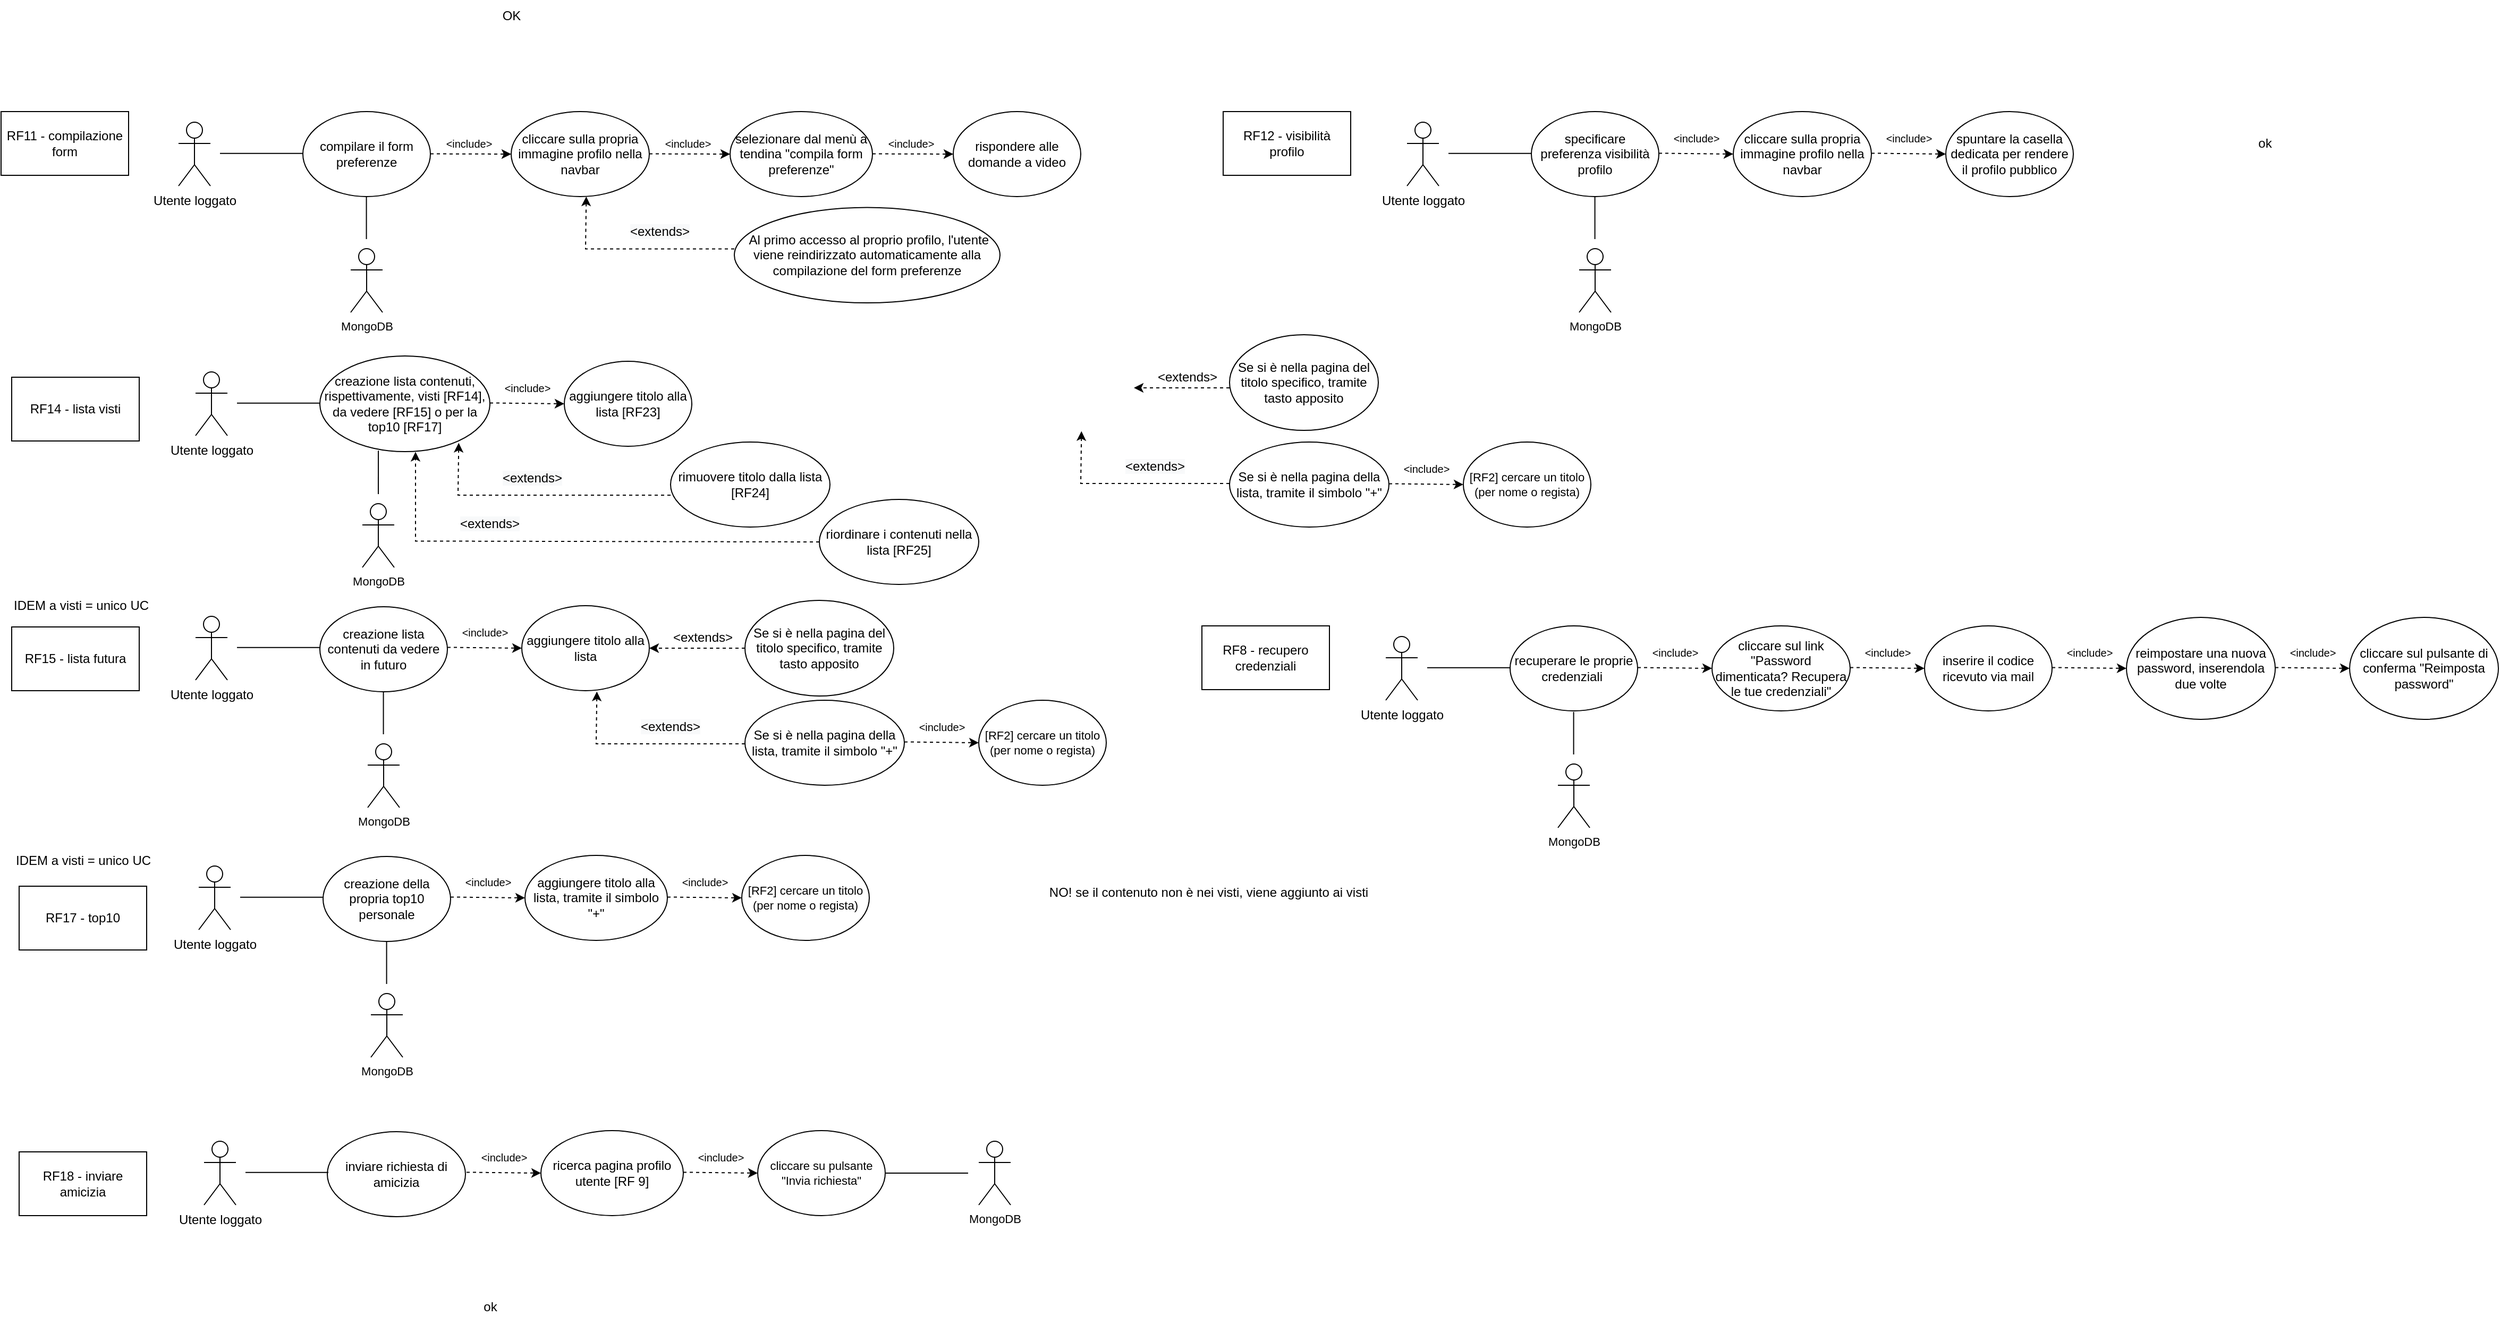 <mxfile version="20.5.3" type="github">
  <diagram id="cgUuFQFdSpiGEiJiPskD" name="Pagina-1">
    <mxGraphModel dx="2303" dy="3032" grid="1" gridSize="10" guides="1" tooltips="1" connect="1" arrows="1" fold="1" page="1" pageScale="1" pageWidth="827" pageHeight="1169" math="0" shadow="0">
      <root>
        <mxCell id="0" />
        <mxCell id="1" parent="0" />
        <mxCell id="hTEOKCXMbIrAF3QXcVuG-6" value="compilare il form preferenze" style="ellipse;whiteSpace=wrap;html=1;" parent="1" vertex="1">
          <mxGeometry x="294" y="90" width="120" height="80" as="geometry" />
        </mxCell>
        <mxCell id="hTEOKCXMbIrAF3QXcVuG-7" value="specificare preferenza visibilità profilo" style="ellipse;whiteSpace=wrap;html=1;" parent="1" vertex="1">
          <mxGeometry x="1450" y="90" width="120" height="80" as="geometry" />
        </mxCell>
        <mxCell id="hTEOKCXMbIrAF3QXcVuG-8" value="RF11 - compilazione form" style="rounded=0;whiteSpace=wrap;html=1;" parent="1" vertex="1">
          <mxGeometry x="10" y="90" width="120" height="60" as="geometry" />
        </mxCell>
        <mxCell id="hTEOKCXMbIrAF3QXcVuG-9" value="RF12 - visibilità profilo" style="rounded=0;whiteSpace=wrap;html=1;" parent="1" vertex="1">
          <mxGeometry x="1160" y="90" width="120" height="60" as="geometry" />
        </mxCell>
        <mxCell id="hTEOKCXMbIrAF3QXcVuG-16" value="" style="endArrow=classic;html=1;rounded=0;dashed=1;" parent="1" edge="1">
          <mxGeometry width="50" height="50" relative="1" as="geometry">
            <mxPoint x="414" y="129.76" as="sourcePoint" />
            <mxPoint x="490" y="130" as="targetPoint" />
          </mxGeometry>
        </mxCell>
        <mxCell id="hTEOKCXMbIrAF3QXcVuG-17" value="&lt;font style=&quot;font-size: 10px;&quot;&gt;&amp;lt;include&amp;gt;&lt;/font&gt;" style="text;html=1;align=center;verticalAlign=middle;resizable=0;points=[];autosize=1;strokeColor=none;fillColor=none;" parent="1" vertex="1">
          <mxGeometry x="415" y="105" width="70" height="30" as="geometry" />
        </mxCell>
        <mxCell id="hTEOKCXMbIrAF3QXcVuG-18" value="&lt;span style=&quot;font-size: 12px;&quot;&gt;cliccare sulla propria immagine profilo nella navbar&lt;/span&gt;" style="ellipse;whiteSpace=wrap;html=1;fontSize=10;" parent="1" vertex="1">
          <mxGeometry x="1640" y="90" width="130" height="80" as="geometry" />
        </mxCell>
        <mxCell id="hTEOKCXMbIrAF3QXcVuG-19" value="&lt;font style=&quot;font-size: 10px;&quot;&gt;&amp;lt;include&amp;gt;&lt;/font&gt;" style="text;html=1;align=center;verticalAlign=middle;resizable=0;points=[];autosize=1;strokeColor=none;fillColor=none;" parent="1" vertex="1">
          <mxGeometry x="1570" y="100" width="70" height="30" as="geometry" />
        </mxCell>
        <mxCell id="hTEOKCXMbIrAF3QXcVuG-20" value="" style="endArrow=classic;html=1;rounded=0;dashed=1;fontSize=10;entryX=1;entryY=1;entryDx=0;entryDy=0;entryPerimeter=0;" parent="1" target="hTEOKCXMbIrAF3QXcVuG-19" edge="1">
          <mxGeometry width="50" height="50" relative="1" as="geometry">
            <mxPoint x="1570" y="129.2" as="sourcePoint" />
            <mxPoint x="1630" y="129.2" as="targetPoint" />
          </mxGeometry>
        </mxCell>
        <mxCell id="hTEOKCXMbIrAF3QXcVuG-21" value="&lt;span style=&quot;font-size: 12px;&quot;&gt;cliccare sulla propria immagine profilo nella navbar&lt;/span&gt;" style="ellipse;whiteSpace=wrap;html=1;fontSize=10;" parent="1" vertex="1">
          <mxGeometry x="490" y="90" width="130" height="80" as="geometry" />
        </mxCell>
        <mxCell id="hTEOKCXMbIrAF3QXcVuG-22" value="RF14 - lista visti" style="rounded=0;whiteSpace=wrap;html=1;fontSize=12;" parent="1" vertex="1">
          <mxGeometry x="20" y="340" width="120" height="60" as="geometry" />
        </mxCell>
        <mxCell id="hTEOKCXMbIrAF3QXcVuG-24" value="creazione lista contenuti, rispettivamente, visti [RF14], da vedere [RF15] o per la top10 [RF17]" style="ellipse;whiteSpace=wrap;html=1;" parent="1" vertex="1">
          <mxGeometry x="310" y="320" width="160" height="90" as="geometry" />
        </mxCell>
        <mxCell id="hTEOKCXMbIrAF3QXcVuG-26" value="&lt;span style=&quot;font-size: 12px;&quot;&gt;aggiungere titolo alla lista [RF23]&lt;/span&gt;" style="ellipse;whiteSpace=wrap;html=1;fontSize=10;" parent="1" vertex="1">
          <mxGeometry x="540" y="325" width="120" height="80" as="geometry" />
        </mxCell>
        <mxCell id="hTEOKCXMbIrAF3QXcVuG-27" value="&lt;font style=&quot;font-size: 10px;&quot;&gt;&amp;lt;include&amp;gt;&lt;/font&gt;" style="text;html=1;align=center;verticalAlign=middle;resizable=0;points=[];autosize=1;strokeColor=none;fillColor=none;" parent="1" vertex="1">
          <mxGeometry x="470" y="335" width="70" height="30" as="geometry" />
        </mxCell>
        <mxCell id="hTEOKCXMbIrAF3QXcVuG-28" value="" style="endArrow=classic;html=1;rounded=0;dashed=1;fontSize=10;entryX=1;entryY=1;entryDx=0;entryDy=0;entryPerimeter=0;" parent="1" target="hTEOKCXMbIrAF3QXcVuG-27" edge="1">
          <mxGeometry width="50" height="50" relative="1" as="geometry">
            <mxPoint x="470" y="364.2" as="sourcePoint" />
            <mxPoint x="530" y="364.2" as="targetPoint" />
          </mxGeometry>
        </mxCell>
        <mxCell id="hTEOKCXMbIrAF3QXcVuG-29" value="" style="endArrow=classic;html=1;rounded=0;dashed=1;fontSize=12;" parent="1" edge="1">
          <mxGeometry width="50" height="50" relative="1" as="geometry">
            <mxPoint x="1166" y="350" as="sourcePoint" />
            <mxPoint x="1076" y="350" as="targetPoint" />
          </mxGeometry>
        </mxCell>
        <mxCell id="hTEOKCXMbIrAF3QXcVuG-30" value="" style="endArrow=classic;html=1;rounded=0;dashed=1;fontSize=12;entryX=0.589;entryY=1.01;entryDx=0;entryDy=0;entryPerimeter=0;" parent="1" edge="1">
          <mxGeometry width="50" height="50" relative="1" as="geometry">
            <mxPoint x="1166" y="440" as="sourcePoint" />
            <mxPoint x="1026.68" y="390.8" as="targetPoint" />
            <Array as="points">
              <mxPoint x="1026" y="440" />
            </Array>
          </mxGeometry>
        </mxCell>
        <mxCell id="hTEOKCXMbIrAF3QXcVuG-31" value="Se si è nella pagina del titolo specifico, tramite tasto apposito" style="ellipse;whiteSpace=wrap;html=1;fontSize=12;" parent="1" vertex="1">
          <mxGeometry x="1166" y="300" width="140" height="90" as="geometry" />
        </mxCell>
        <mxCell id="hTEOKCXMbIrAF3QXcVuG-32" value="Se si è nella pagina della lista, tramite il simbolo &quot;+&quot;" style="ellipse;whiteSpace=wrap;html=1;fontSize=12;" parent="1" vertex="1">
          <mxGeometry x="1166" y="401" width="150" height="80" as="geometry" />
        </mxCell>
        <mxCell id="hTEOKCXMbIrAF3QXcVuG-33" value="&amp;lt;extends&amp;gt;" style="text;html=1;align=center;verticalAlign=middle;resizable=0;points=[];autosize=1;strokeColor=none;fillColor=none;fontSize=12;" parent="1" vertex="1">
          <mxGeometry x="1086" y="325" width="80" height="30" as="geometry" />
        </mxCell>
        <mxCell id="hTEOKCXMbIrAF3QXcVuG-34" value="&lt;span style=&quot;color: rgb(0, 0, 0); font-family: Helvetica; font-size: 12px; font-style: normal; font-variant-ligatures: normal; font-variant-caps: normal; font-weight: 400; letter-spacing: normal; orphans: 2; text-align: center; text-indent: 0px; text-transform: none; widows: 2; word-spacing: 0px; -webkit-text-stroke-width: 0px; background-color: rgb(248, 249, 250); text-decoration-thickness: initial; text-decoration-style: initial; text-decoration-color: initial; float: none; display: inline !important;&quot;&gt;&amp;lt;extends&amp;gt;&lt;/span&gt;" style="text;whiteSpace=wrap;html=1;fontSize=12;" parent="1" vertex="1">
          <mxGeometry x="1066" y="410" width="90" height="40" as="geometry" />
        </mxCell>
        <mxCell id="hTEOKCXMbIrAF3QXcVuG-35" value="RF15 - lista futura" style="rounded=0;whiteSpace=wrap;html=1;fontSize=12;" parent="1" vertex="1">
          <mxGeometry x="20" y="575" width="120" height="60" as="geometry" />
        </mxCell>
        <mxCell id="hTEOKCXMbIrAF3QXcVuG-38" value="&lt;font style=&quot;font-size: 10px;&quot;&gt;&amp;lt;include&amp;gt;&lt;/font&gt;" style="text;html=1;align=center;verticalAlign=middle;resizable=0;points=[];autosize=1;strokeColor=none;fillColor=none;" parent="1" vertex="1">
          <mxGeometry x="430" y="565" width="70" height="30" as="geometry" />
        </mxCell>
        <mxCell id="hTEOKCXMbIrAF3QXcVuG-39" value="" style="endArrow=classic;html=1;rounded=0;dashed=1;fontSize=10;entryX=1;entryY=1;entryDx=0;entryDy=0;entryPerimeter=0;" parent="1" target="hTEOKCXMbIrAF3QXcVuG-38" edge="1">
          <mxGeometry width="50" height="50" relative="1" as="geometry">
            <mxPoint x="430" y="594.2" as="sourcePoint" />
            <mxPoint x="490" y="594.2" as="targetPoint" />
          </mxGeometry>
        </mxCell>
        <mxCell id="hTEOKCXMbIrAF3QXcVuG-40" value="" style="endArrow=classic;html=1;rounded=0;dashed=1;fontSize=12;" parent="1" edge="1">
          <mxGeometry width="50" height="50" relative="1" as="geometry">
            <mxPoint x="710.0" y="595" as="sourcePoint" />
            <mxPoint x="620.0" y="595" as="targetPoint" />
          </mxGeometry>
        </mxCell>
        <mxCell id="hTEOKCXMbIrAF3QXcVuG-41" value="" style="endArrow=classic;html=1;rounded=0;dashed=1;fontSize=12;entryX=0.589;entryY=1.01;entryDx=0;entryDy=0;entryPerimeter=0;" parent="1" edge="1">
          <mxGeometry width="50" height="50" relative="1" as="geometry">
            <mxPoint x="710.0" y="685" as="sourcePoint" />
            <mxPoint x="570.68" y="635.8" as="targetPoint" />
            <Array as="points">
              <mxPoint x="570" y="685" />
            </Array>
          </mxGeometry>
        </mxCell>
        <mxCell id="hTEOKCXMbIrAF3QXcVuG-42" value="Se si è nella pagina della lista, tramite il simbolo &quot;+&quot;" style="ellipse;whiteSpace=wrap;html=1;fontSize=12;" parent="1" vertex="1">
          <mxGeometry x="710" y="644" width="150" height="80" as="geometry" />
        </mxCell>
        <mxCell id="hTEOKCXMbIrAF3QXcVuG-43" value="&amp;lt;extends&amp;gt;" style="text;html=1;align=center;verticalAlign=middle;resizable=0;points=[];autosize=1;strokeColor=none;fillColor=none;fontSize=12;" parent="1" vertex="1">
          <mxGeometry x="630" y="570" width="80" height="30" as="geometry" />
        </mxCell>
        <mxCell id="hTEOKCXMbIrAF3QXcVuG-44" value="&lt;span style=&quot;color: rgb(0, 0, 0); font-family: Helvetica; font-size: 12px; font-style: normal; font-variant-ligatures: normal; font-variant-caps: normal; font-weight: 400; letter-spacing: normal; orphans: 2; text-align: center; text-indent: 0px; text-transform: none; widows: 2; word-spacing: 0px; -webkit-text-stroke-width: 0px; background-color: rgb(248, 249, 250); text-decoration-thickness: initial; text-decoration-style: initial; text-decoration-color: initial; float: none; display: inline !important;&quot;&gt;&amp;lt;extends&amp;gt;&lt;/span&gt;" style="text;whiteSpace=wrap;html=1;fontSize=12;" parent="1" vertex="1">
          <mxGeometry x="610" y="655" width="90" height="40" as="geometry" />
        </mxCell>
        <mxCell id="hTEOKCXMbIrAF3QXcVuG-45" value="creazione lista contenuti da vedere in futuro" style="ellipse;whiteSpace=wrap;html=1;" parent="1" vertex="1">
          <mxGeometry x="310" y="556" width="120" height="80" as="geometry" />
        </mxCell>
        <mxCell id="hTEOKCXMbIrAF3QXcVuG-46" value="&lt;span style=&quot;font-size: 12px;&quot;&gt;aggiungere titolo alla lista&lt;/span&gt;" style="ellipse;whiteSpace=wrap;html=1;fontSize=10;" parent="1" vertex="1">
          <mxGeometry x="500" y="555" width="120" height="80" as="geometry" />
        </mxCell>
        <mxCell id="hTEOKCXMbIrAF3QXcVuG-47" value="Se si è nella pagina del titolo specifico, tramite tasto apposito" style="ellipse;whiteSpace=wrap;html=1;fontSize=12;" parent="1" vertex="1">
          <mxGeometry x="710" y="550" width="140" height="90" as="geometry" />
        </mxCell>
        <mxCell id="hTEOKCXMbIrAF3QXcVuG-50" value="&lt;font style=&quot;font-size: 10px;&quot;&gt;&amp;lt;include&amp;gt;&lt;/font&gt;" style="text;html=1;align=center;verticalAlign=middle;resizable=0;points=[];autosize=1;strokeColor=none;fillColor=none;" parent="1" vertex="1">
          <mxGeometry x="433" y="800" width="70" height="30" as="geometry" />
        </mxCell>
        <mxCell id="hTEOKCXMbIrAF3QXcVuG-51" value="" style="endArrow=classic;html=1;rounded=0;dashed=1;fontSize=10;entryX=1;entryY=1;entryDx=0;entryDy=0;entryPerimeter=0;" parent="1" target="hTEOKCXMbIrAF3QXcVuG-50" edge="1">
          <mxGeometry width="50" height="50" relative="1" as="geometry">
            <mxPoint x="433" y="829.2" as="sourcePoint" />
            <mxPoint x="493" y="829.2" as="targetPoint" />
          </mxGeometry>
        </mxCell>
        <mxCell id="hTEOKCXMbIrAF3QXcVuG-57" value="creazione della propria top10 personale" style="ellipse;whiteSpace=wrap;html=1;" parent="1" vertex="1">
          <mxGeometry x="313" y="791" width="120" height="80" as="geometry" />
        </mxCell>
        <mxCell id="hTEOKCXMbIrAF3QXcVuG-58" value="&lt;span style=&quot;font-size: 12px;&quot;&gt;aggiungere titolo alla lista, tramite il simbolo &quot;+&quot;&lt;/span&gt;" style="ellipse;whiteSpace=wrap;html=1;fontSize=10;" parent="1" vertex="1">
          <mxGeometry x="503" y="790" width="134" height="80" as="geometry" />
        </mxCell>
        <mxCell id="hTEOKCXMbIrAF3QXcVuG-60" value="RF17 - top10" style="rounded=0;whiteSpace=wrap;html=1;fontSize=12;" parent="1" vertex="1">
          <mxGeometry x="27" y="819" width="120" height="60" as="geometry" />
        </mxCell>
        <mxCell id="hTEOKCXMbIrAF3QXcVuG-62" value="RF18 - inviare amicizia" style="rounded=0;whiteSpace=wrap;html=1;fontSize=12;" parent="1" vertex="1">
          <mxGeometry x="27" y="1069" width="120" height="60" as="geometry" />
        </mxCell>
        <mxCell id="hTEOKCXMbIrAF3QXcVuG-63" value="Utente loggato" style="shape=umlActor;verticalLabelPosition=bottom;verticalAlign=top;html=1;outlineConnect=0;" parent="1" vertex="1">
          <mxGeometry x="201" y="1059" width="30" height="60" as="geometry" />
        </mxCell>
        <mxCell id="hTEOKCXMbIrAF3QXcVuG-72" value="inviare richiesta di amicizia" style="ellipse;whiteSpace=wrap;html=1;" parent="1" vertex="1">
          <mxGeometry x="317" y="1050" width="130" height="80" as="geometry" />
        </mxCell>
        <mxCell id="w7c0RXvmwf8TLFWMbkS8-1" value="&lt;font style=&quot;font-size: 10px;&quot;&gt;&amp;lt;include&amp;gt;&lt;/font&gt;" style="text;html=1;align=center;verticalAlign=middle;resizable=0;points=[];autosize=1;strokeColor=none;fillColor=none;" parent="1" vertex="1">
          <mxGeometry x="860" y="654" width="70" height="30" as="geometry" />
        </mxCell>
        <mxCell id="w7c0RXvmwf8TLFWMbkS8-2" value="" style="endArrow=classic;html=1;rounded=0;dashed=1;fontSize=10;entryX=1;entryY=1;entryDx=0;entryDy=0;entryPerimeter=0;" parent="1" target="w7c0RXvmwf8TLFWMbkS8-1" edge="1">
          <mxGeometry width="50" height="50" relative="1" as="geometry">
            <mxPoint x="860" y="683.2" as="sourcePoint" />
            <mxPoint x="920" y="683.2" as="targetPoint" />
          </mxGeometry>
        </mxCell>
        <mxCell id="w7c0RXvmwf8TLFWMbkS8-3" value="&lt;span style=&quot;font-size: 11px;&quot;&gt;[RF2] cercare un titolo (per nome o regista)&lt;/span&gt;" style="ellipse;whiteSpace=wrap;html=1;fontSize=10;" parent="1" vertex="1">
          <mxGeometry x="930" y="644" width="120" height="80" as="geometry" />
        </mxCell>
        <mxCell id="w7c0RXvmwf8TLFWMbkS8-4" value="&lt;font style=&quot;font-size: 10px;&quot;&gt;&amp;lt;include&amp;gt;&lt;/font&gt;" style="text;html=1;align=center;verticalAlign=middle;resizable=0;points=[];autosize=1;strokeColor=none;fillColor=none;" parent="1" vertex="1">
          <mxGeometry x="1316" y="411" width="70" height="30" as="geometry" />
        </mxCell>
        <mxCell id="w7c0RXvmwf8TLFWMbkS8-5" value="" style="endArrow=classic;html=1;rounded=0;dashed=1;fontSize=10;entryX=1;entryY=1;entryDx=0;entryDy=0;entryPerimeter=0;" parent="1" target="w7c0RXvmwf8TLFWMbkS8-4" edge="1">
          <mxGeometry width="50" height="50" relative="1" as="geometry">
            <mxPoint x="1316" y="440.2" as="sourcePoint" />
            <mxPoint x="1376" y="440.2" as="targetPoint" />
          </mxGeometry>
        </mxCell>
        <mxCell id="w7c0RXvmwf8TLFWMbkS8-6" value="&lt;span style=&quot;font-size: 11px;&quot;&gt;[RF2] cercare un titolo (per nome o regista)&lt;/span&gt;" style="ellipse;whiteSpace=wrap;html=1;fontSize=10;" parent="1" vertex="1">
          <mxGeometry x="1386" y="401" width="120" height="80" as="geometry" />
        </mxCell>
        <mxCell id="w7c0RXvmwf8TLFWMbkS8-7" value="&lt;font style=&quot;font-size: 10px;&quot;&gt;&amp;lt;include&amp;gt;&lt;/font&gt;" style="text;html=1;align=center;verticalAlign=middle;resizable=0;points=[];autosize=1;strokeColor=none;fillColor=none;" parent="1" vertex="1">
          <mxGeometry x="637" y="800" width="70" height="30" as="geometry" />
        </mxCell>
        <mxCell id="w7c0RXvmwf8TLFWMbkS8-8" value="" style="endArrow=classic;html=1;rounded=0;dashed=1;fontSize=10;entryX=1;entryY=1;entryDx=0;entryDy=0;entryPerimeter=0;" parent="1" target="w7c0RXvmwf8TLFWMbkS8-7" edge="1">
          <mxGeometry width="50" height="50" relative="1" as="geometry">
            <mxPoint x="637" y="829.2" as="sourcePoint" />
            <mxPoint x="697" y="829.2" as="targetPoint" />
          </mxGeometry>
        </mxCell>
        <mxCell id="w7c0RXvmwf8TLFWMbkS8-9" value="&lt;span style=&quot;font-size: 11px;&quot;&gt;[RF2] cercare un titolo (per nome o regista)&lt;/span&gt;" style="ellipse;whiteSpace=wrap;html=1;fontSize=10;" parent="1" vertex="1">
          <mxGeometry x="707" y="790" width="120" height="80" as="geometry" />
        </mxCell>
        <mxCell id="w7c0RXvmwf8TLFWMbkS8-20" value="MongoDB" style="shape=umlActor;verticalLabelPosition=bottom;verticalAlign=top;html=1;outlineConnect=0;fontSize=11;" parent="1" vertex="1">
          <mxGeometry x="930" y="1059" width="30" height="60" as="geometry" />
        </mxCell>
        <mxCell id="w7c0RXvmwf8TLFWMbkS8-23" value="NO! se il contenuto non è nei visti, viene aggiunto ai visti" style="text;html=1;align=center;verticalAlign=middle;resizable=0;points=[];autosize=1;strokeColor=none;fillColor=none;" parent="1" vertex="1">
          <mxGeometry x="986" y="810" width="320" height="30" as="geometry" />
        </mxCell>
        <mxCell id="CcQi5LQq_KAuk-9KLpOV-1" value="" style="endArrow=classic;html=1;rounded=0;dashed=1;" parent="1" edge="1">
          <mxGeometry width="50" height="50" relative="1" as="geometry">
            <mxPoint x="620" y="129.76" as="sourcePoint" />
            <mxPoint x="696" y="130" as="targetPoint" />
          </mxGeometry>
        </mxCell>
        <mxCell id="CcQi5LQq_KAuk-9KLpOV-2" value="&lt;font style=&quot;font-size: 10px;&quot;&gt;&amp;lt;include&amp;gt;&lt;/font&gt;" style="text;html=1;align=center;verticalAlign=middle;resizable=0;points=[];autosize=1;strokeColor=none;fillColor=none;" parent="1" vertex="1">
          <mxGeometry x="621" y="105" width="70" height="30" as="geometry" />
        </mxCell>
        <mxCell id="CcQi5LQq_KAuk-9KLpOV-3" value="&lt;span style=&quot;font-size: 12px;&quot;&gt;selezionare dal menù a tendina &quot;compila form preferenze&quot;&lt;/span&gt;" style="ellipse;whiteSpace=wrap;html=1;fontSize=10;" parent="1" vertex="1">
          <mxGeometry x="696" y="90" width="134" height="80" as="geometry" />
        </mxCell>
        <mxCell id="CcQi5LQq_KAuk-9KLpOV-4" value="" style="endArrow=classic;html=1;rounded=0;dashed=1;" parent="1" edge="1">
          <mxGeometry width="50" height="50" relative="1" as="geometry">
            <mxPoint x="830" y="129.76" as="sourcePoint" />
            <mxPoint x="906.0" y="130" as="targetPoint" />
          </mxGeometry>
        </mxCell>
        <mxCell id="CcQi5LQq_KAuk-9KLpOV-5" value="&lt;font style=&quot;font-size: 10px;&quot;&gt;&amp;lt;include&amp;gt;&lt;/font&gt;" style="text;html=1;align=center;verticalAlign=middle;resizable=0;points=[];autosize=1;strokeColor=none;fillColor=none;" parent="1" vertex="1">
          <mxGeometry x="831" y="105" width="70" height="30" as="geometry" />
        </mxCell>
        <mxCell id="CcQi5LQq_KAuk-9KLpOV-6" value="&lt;font style=&quot;font-size: 12px;&quot;&gt;rispondere alle domande a video&lt;/font&gt;" style="ellipse;whiteSpace=wrap;html=1;fontSize=10;" parent="1" vertex="1">
          <mxGeometry x="906" y="90" width="120" height="80" as="geometry" />
        </mxCell>
        <mxCell id="CcQi5LQq_KAuk-9KLpOV-7" value="" style="endArrow=classic;html=1;rounded=0;dashed=1;fontSize=12;entryX=0.589;entryY=1.01;entryDx=0;entryDy=0;entryPerimeter=0;" parent="1" edge="1">
          <mxGeometry width="50" height="50" relative="1" as="geometry">
            <mxPoint x="700" y="219.2" as="sourcePoint" />
            <mxPoint x="560.68" y="170.0" as="targetPoint" />
            <Array as="points">
              <mxPoint x="560" y="219.2" />
            </Array>
          </mxGeometry>
        </mxCell>
        <mxCell id="CcQi5LQq_KAuk-9KLpOV-8" value="&amp;nbsp;Al primo accesso al proprio profilo, l&#39;utente viene reindirizzato automaticamente alla compilazione del form preferenze" style="ellipse;whiteSpace=wrap;html=1;fontSize=12;" parent="1" vertex="1">
          <mxGeometry x="700" y="180.2" width="250" height="89.8" as="geometry" />
        </mxCell>
        <mxCell id="CcQi5LQq_KAuk-9KLpOV-9" value="&lt;span style=&quot;color: rgb(0, 0, 0); font-family: Helvetica; font-size: 12px; font-style: normal; font-variant-ligatures: normal; font-variant-caps: normal; font-weight: 400; letter-spacing: normal; orphans: 2; text-align: center; text-indent: 0px; text-transform: none; widows: 2; word-spacing: 0px; -webkit-text-stroke-width: 0px; background-color: rgb(248, 249, 250); text-decoration-thickness: initial; text-decoration-style: initial; text-decoration-color: initial; float: none; display: inline !important;&quot;&gt;&amp;lt;extends&amp;gt;&lt;/span&gt;" style="text;whiteSpace=wrap;html=1;fontSize=12;" parent="1" vertex="1">
          <mxGeometry x="600" y="189.2" width="90" height="40" as="geometry" />
        </mxCell>
        <mxCell id="CcQi5LQq_KAuk-9KLpOV-10" value="&lt;font style=&quot;font-size: 12px;&quot;&gt;spuntare la casella dedicata per rendere il profilo pubblico&lt;/font&gt;" style="ellipse;whiteSpace=wrap;html=1;fontSize=10;" parent="1" vertex="1">
          <mxGeometry x="1840" y="90" width="120" height="80" as="geometry" />
        </mxCell>
        <mxCell id="CcQi5LQq_KAuk-9KLpOV-11" value="&lt;font style=&quot;font-size: 10px;&quot;&gt;&amp;lt;include&amp;gt;&lt;/font&gt;" style="text;html=1;align=center;verticalAlign=middle;resizable=0;points=[];autosize=1;strokeColor=none;fillColor=none;" parent="1" vertex="1">
          <mxGeometry x="1770" y="100" width="70" height="30" as="geometry" />
        </mxCell>
        <mxCell id="CcQi5LQq_KAuk-9KLpOV-12" value="" style="endArrow=classic;html=1;rounded=0;dashed=1;fontSize=10;entryX=1;entryY=1;entryDx=0;entryDy=0;entryPerimeter=0;" parent="1" target="CcQi5LQq_KAuk-9KLpOV-11" edge="1">
          <mxGeometry width="50" height="50" relative="1" as="geometry">
            <mxPoint x="1770" y="129.2" as="sourcePoint" />
            <mxPoint x="1830" y="129.2" as="targetPoint" />
          </mxGeometry>
        </mxCell>
        <mxCell id="CcQi5LQq_KAuk-9KLpOV-13" value="" style="endArrow=classic;html=1;rounded=0;dashed=1;fontSize=12;entryX=0.589;entryY=1.01;entryDx=0;entryDy=0;entryPerimeter=0;" parent="1" edge="1">
          <mxGeometry width="50" height="50" relative="1" as="geometry">
            <mxPoint x="640" y="451" as="sourcePoint" />
            <mxPoint x="440.68" y="401.8" as="targetPoint" />
            <Array as="points">
              <mxPoint x="440" y="451" />
            </Array>
          </mxGeometry>
        </mxCell>
        <mxCell id="CcQi5LQq_KAuk-9KLpOV-14" value="rimuovere titolo dalla lista [RF24]" style="ellipse;whiteSpace=wrap;html=1;fontSize=12;" parent="1" vertex="1">
          <mxGeometry x="640" y="401" width="150" height="80" as="geometry" />
        </mxCell>
        <mxCell id="CcQi5LQq_KAuk-9KLpOV-15" value="&lt;span style=&quot;color: rgb(0, 0, 0); font-family: Helvetica; font-size: 12px; font-style: normal; font-variant-ligatures: normal; font-variant-caps: normal; font-weight: 400; letter-spacing: normal; orphans: 2; text-align: center; text-indent: 0px; text-transform: none; widows: 2; word-spacing: 0px; -webkit-text-stroke-width: 0px; background-color: rgb(248, 249, 250); text-decoration-thickness: initial; text-decoration-style: initial; text-decoration-color: initial; float: none; display: inline !important;&quot;&gt;&amp;lt;extends&amp;gt;&lt;/span&gt;" style="text;whiteSpace=wrap;html=1;fontSize=12;" parent="1" vertex="1">
          <mxGeometry x="480" y="421" width="90" height="40" as="geometry" />
        </mxCell>
        <mxCell id="CcQi5LQq_KAuk-9KLpOV-16" value="" style="endArrow=classic;html=1;rounded=0;dashed=1;fontSize=12;exitX=0;exitY=0.5;exitDx=0;exitDy=0;entryX=0.75;entryY=0.94;entryDx=0;entryDy=0;entryPerimeter=0;" parent="1" source="CcQi5LQq_KAuk-9KLpOV-17" edge="1">
          <mxGeometry width="50" height="50" relative="1" as="geometry">
            <mxPoint x="540.0" y="494.2" as="sourcePoint" />
            <mxPoint x="400" y="410.2" as="targetPoint" />
            <Array as="points">
              <mxPoint x="400" y="494.2" />
              <mxPoint x="400" y="445" />
            </Array>
          </mxGeometry>
        </mxCell>
        <mxCell id="CcQi5LQq_KAuk-9KLpOV-17" value="riordinare i contenuti nella lista [RF25]" style="ellipse;whiteSpace=wrap;html=1;fontSize=12;" parent="1" vertex="1">
          <mxGeometry x="780" y="455" width="150" height="80" as="geometry" />
        </mxCell>
        <mxCell id="CcQi5LQq_KAuk-9KLpOV-18" value="&lt;span style=&quot;color: rgb(0, 0, 0); font-family: Helvetica; font-size: 12px; font-style: normal; font-variant-ligatures: normal; font-variant-caps: normal; font-weight: 400; letter-spacing: normal; orphans: 2; text-align: center; text-indent: 0px; text-transform: none; widows: 2; word-spacing: 0px; -webkit-text-stroke-width: 0px; background-color: rgb(248, 249, 250); text-decoration-thickness: initial; text-decoration-style: initial; text-decoration-color: initial; float: none; display: inline !important;&quot;&gt;&amp;lt;extends&amp;gt;&lt;/span&gt;" style="text;whiteSpace=wrap;html=1;fontSize=12;" parent="1" vertex="1">
          <mxGeometry x="440" y="464.2" width="90" height="40" as="geometry" />
        </mxCell>
        <mxCell id="CcQi5LQq_KAuk-9KLpOV-20" value="&lt;span style=&quot;color: rgba(0, 0, 0, 0); font-family: monospace; font-size: 0px; text-align: start;&quot;&gt;%3CmxGraphModel%3E%3Croot%3E%3CmxCell%20id%3D%220%22%2F%3E%3CmxCell%20id%3D%221%22%20parent%3D%220%22%2F%3E%3CmxCell%20id%3D%222%22%20value%3D%22IDEM%20a%20visti%20%3D%20unico%20UC%22%20style%3D%22text%3Bhtml%3D1%3Balign%3Dcenter%3BverticalAlign%3Dmiddle%3Bresizable%3D0%3Bpoints%3D%5B%5D%3Bautosize%3D1%3BstrokeColor%3Dnone%3BfillColor%3Dnone%3B%22%20vertex%3D%221%22%20parent%3D%221%22%3E%3CmxGeometry%20x%3D%2212%22%20y%3D%22780%22%20width%3D%22150%22%20height%3D%2230%22%20as%3D%22geometry%22%2F%3E%3C%2FmxCell%3E%3C%2Froot%3E%3C%2FmxGraphModel%3E&lt;/span&gt;" style="text;html=1;align=center;verticalAlign=middle;resizable=0;points=[];autosize=1;strokeColor=none;fillColor=none;" parent="1" vertex="1">
          <mxGeometry x="100" y="535" width="20" height="30" as="geometry" />
        </mxCell>
        <mxCell id="CcQi5LQq_KAuk-9KLpOV-21" value="IDEM a visti = unico UC" style="text;html=1;align=center;verticalAlign=middle;resizable=0;points=[];autosize=1;strokeColor=none;fillColor=none;" parent="1" vertex="1">
          <mxGeometry x="12" y="780" width="150" height="30" as="geometry" />
        </mxCell>
        <mxCell id="CcQi5LQq_KAuk-9KLpOV-22" value="IDEM a visti = unico UC" style="text;html=1;align=center;verticalAlign=middle;resizable=0;points=[];autosize=1;strokeColor=none;fillColor=none;" parent="1" vertex="1">
          <mxGeometry x="10" y="540" width="150" height="30" as="geometry" />
        </mxCell>
        <mxCell id="CcQi5LQq_KAuk-9KLpOV-23" value="&lt;font style=&quot;font-size: 10px;&quot;&gt;&amp;lt;include&amp;gt;&lt;/font&gt;" style="text;html=1;align=center;verticalAlign=middle;resizable=0;points=[];autosize=1;strokeColor=none;fillColor=none;" parent="1" vertex="1">
          <mxGeometry x="448" y="1059" width="70" height="30" as="geometry" />
        </mxCell>
        <mxCell id="CcQi5LQq_KAuk-9KLpOV-24" value="" style="endArrow=classic;html=1;rounded=0;dashed=1;fontSize=10;entryX=1;entryY=1;entryDx=0;entryDy=0;entryPerimeter=0;" parent="1" target="CcQi5LQq_KAuk-9KLpOV-23" edge="1">
          <mxGeometry width="50" height="50" relative="1" as="geometry">
            <mxPoint x="448" y="1088.2" as="sourcePoint" />
            <mxPoint x="508" y="1088.2" as="targetPoint" />
          </mxGeometry>
        </mxCell>
        <mxCell id="CcQi5LQq_KAuk-9KLpOV-25" value="&lt;span style=&quot;font-size: 12px;&quot;&gt;ricerca pagina profilo utente [RF 9]&lt;/span&gt;" style="ellipse;whiteSpace=wrap;html=1;fontSize=10;" parent="1" vertex="1">
          <mxGeometry x="518" y="1049" width="134" height="80" as="geometry" />
        </mxCell>
        <mxCell id="CcQi5LQq_KAuk-9KLpOV-26" value="&lt;font style=&quot;font-size: 10px;&quot;&gt;&amp;lt;include&amp;gt;&lt;/font&gt;" style="text;html=1;align=center;verticalAlign=middle;resizable=0;points=[];autosize=1;strokeColor=none;fillColor=none;" parent="1" vertex="1">
          <mxGeometry x="652" y="1059" width="70" height="30" as="geometry" />
        </mxCell>
        <mxCell id="CcQi5LQq_KAuk-9KLpOV-27" value="" style="endArrow=classic;html=1;rounded=0;dashed=1;fontSize=10;entryX=1;entryY=1;entryDx=0;entryDy=0;entryPerimeter=0;" parent="1" target="CcQi5LQq_KAuk-9KLpOV-26" edge="1">
          <mxGeometry width="50" height="50" relative="1" as="geometry">
            <mxPoint x="652" y="1088.2" as="sourcePoint" />
            <mxPoint x="712" y="1088.2" as="targetPoint" />
          </mxGeometry>
        </mxCell>
        <mxCell id="CcQi5LQq_KAuk-9KLpOV-28" value="&lt;span style=&quot;font-size: 11px;&quot;&gt;cliccare su pulsante &quot;Invia richiesta&quot;&lt;/span&gt;" style="ellipse;whiteSpace=wrap;html=1;fontSize=10;" parent="1" vertex="1">
          <mxGeometry x="722" y="1049" width="120" height="80" as="geometry" />
        </mxCell>
        <mxCell id="CcQi5LQq_KAuk-9KLpOV-29" value="OK" style="text;html=1;align=center;verticalAlign=middle;resizable=0;points=[];autosize=1;strokeColor=none;fillColor=none;" parent="1" vertex="1">
          <mxGeometry x="470" y="-15" width="40" height="30" as="geometry" />
        </mxCell>
        <mxCell id="CcQi5LQq_KAuk-9KLpOV-30" value="ok" style="text;html=1;align=center;verticalAlign=middle;resizable=0;points=[];autosize=1;strokeColor=none;fillColor=none;" parent="1" vertex="1">
          <mxGeometry x="450" y="1200" width="40" height="30" as="geometry" />
        </mxCell>
        <mxCell id="CcQi5LQq_KAuk-9KLpOV-31" value="ok" style="text;html=1;align=center;verticalAlign=middle;resizable=0;points=[];autosize=1;strokeColor=none;fillColor=none;" parent="1" vertex="1">
          <mxGeometry x="2120" y="105" width="40" height="30" as="geometry" />
        </mxCell>
        <mxCell id="BtYwh2Ydqud4O2p6V4yK-2" value="recuperare le proprie credenziali&amp;nbsp;" style="ellipse;whiteSpace=wrap;html=1;" parent="1" vertex="1">
          <mxGeometry x="1430" y="574" width="120" height="80" as="geometry" />
        </mxCell>
        <mxCell id="BtYwh2Ydqud4O2p6V4yK-3" value="RF8 - recupero credenziali" style="rounded=0;whiteSpace=wrap;html=1;" parent="1" vertex="1">
          <mxGeometry x="1140" y="574" width="120" height="60" as="geometry" />
        </mxCell>
        <mxCell id="BtYwh2Ydqud4O2p6V4yK-5" value="&lt;span style=&quot;font-size: 12px;&quot;&gt;cliccare sul link &quot;Password dimenticata? Recupera le tue credenziali&quot;&lt;/span&gt;" style="ellipse;whiteSpace=wrap;html=1;fontSize=10;" parent="1" vertex="1">
          <mxGeometry x="1620" y="574" width="130" height="80" as="geometry" />
        </mxCell>
        <mxCell id="BtYwh2Ydqud4O2p6V4yK-6" value="&lt;font style=&quot;font-size: 10px;&quot;&gt;&amp;lt;include&amp;gt;&lt;/font&gt;" style="text;html=1;align=center;verticalAlign=middle;resizable=0;points=[];autosize=1;strokeColor=none;fillColor=none;" parent="1" vertex="1">
          <mxGeometry x="1550" y="584" width="70" height="30" as="geometry" />
        </mxCell>
        <mxCell id="BtYwh2Ydqud4O2p6V4yK-7" value="" style="endArrow=classic;html=1;rounded=0;dashed=1;fontSize=10;entryX=1;entryY=1;entryDx=0;entryDy=0;entryPerimeter=0;" parent="1" target="BtYwh2Ydqud4O2p6V4yK-6" edge="1">
          <mxGeometry width="50" height="50" relative="1" as="geometry">
            <mxPoint x="1550" y="613.2" as="sourcePoint" />
            <mxPoint x="1610" y="613.2" as="targetPoint" />
          </mxGeometry>
        </mxCell>
        <mxCell id="BtYwh2Ydqud4O2p6V4yK-8" value="MongoDB" style="shape=umlActor;verticalLabelPosition=bottom;verticalAlign=top;html=1;outlineConnect=0;fontSize=11;" parent="1" vertex="1">
          <mxGeometry x="1475" y="704" width="30" height="60" as="geometry" />
        </mxCell>
        <mxCell id="BtYwh2Ydqud4O2p6V4yK-10" value="&lt;span style=&quot;font-size: 12px;&quot;&gt;inserire il codice ricevuto via mail&lt;/span&gt;" style="ellipse;whiteSpace=wrap;html=1;fontSize=10;" parent="1" vertex="1">
          <mxGeometry x="1820" y="574" width="120" height="80" as="geometry" />
        </mxCell>
        <mxCell id="BtYwh2Ydqud4O2p6V4yK-11" value="&lt;font style=&quot;font-size: 10px;&quot;&gt;&amp;lt;include&amp;gt;&lt;/font&gt;" style="text;html=1;align=center;verticalAlign=middle;resizable=0;points=[];autosize=1;strokeColor=none;fillColor=none;" parent="1" vertex="1">
          <mxGeometry x="1750" y="584" width="70" height="30" as="geometry" />
        </mxCell>
        <mxCell id="BtYwh2Ydqud4O2p6V4yK-12" value="" style="endArrow=classic;html=1;rounded=0;dashed=1;fontSize=10;entryX=1;entryY=1;entryDx=0;entryDy=0;entryPerimeter=0;" parent="1" target="BtYwh2Ydqud4O2p6V4yK-11" edge="1">
          <mxGeometry width="50" height="50" relative="1" as="geometry">
            <mxPoint x="1750" y="613.2" as="sourcePoint" />
            <mxPoint x="1810" y="613.2" as="targetPoint" />
          </mxGeometry>
        </mxCell>
        <mxCell id="BtYwh2Ydqud4O2p6V4yK-13" value="&lt;span style=&quot;font-size: 12px;&quot;&gt;reimpostare una nuova password, inserendola due volte&lt;/span&gt;" style="ellipse;whiteSpace=wrap;html=1;fontSize=10;" parent="1" vertex="1">
          <mxGeometry x="2010" y="566" width="140" height="96" as="geometry" />
        </mxCell>
        <mxCell id="BtYwh2Ydqud4O2p6V4yK-14" value="&lt;font style=&quot;font-size: 10px;&quot;&gt;&amp;lt;include&amp;gt;&lt;/font&gt;" style="text;html=1;align=center;verticalAlign=middle;resizable=0;points=[];autosize=1;strokeColor=none;fillColor=none;" parent="1" vertex="1">
          <mxGeometry x="1940" y="584" width="70" height="30" as="geometry" />
        </mxCell>
        <mxCell id="BtYwh2Ydqud4O2p6V4yK-15" value="" style="endArrow=classic;html=1;rounded=0;dashed=1;fontSize=10;entryX=1;entryY=1;entryDx=0;entryDy=0;entryPerimeter=0;" parent="1" target="BtYwh2Ydqud4O2p6V4yK-14" edge="1">
          <mxGeometry width="50" height="50" relative="1" as="geometry">
            <mxPoint x="1940" y="613.2" as="sourcePoint" />
            <mxPoint x="2000" y="613.2" as="targetPoint" />
          </mxGeometry>
        </mxCell>
        <mxCell id="1r1d8ZHgxAr_ZNVwZo9N-1" value="&lt;span style=&quot;font-size: 12px;&quot;&gt;cliccare sul pulsante di conferma &quot;Reimposta password&quot;&lt;/span&gt;" style="ellipse;whiteSpace=wrap;html=1;fontSize=10;" vertex="1" parent="1">
          <mxGeometry x="2220" y="566" width="140" height="96" as="geometry" />
        </mxCell>
        <mxCell id="1r1d8ZHgxAr_ZNVwZo9N-2" value="&lt;font style=&quot;font-size: 10px;&quot;&gt;&amp;lt;include&amp;gt;&lt;/font&gt;" style="text;html=1;align=center;verticalAlign=middle;resizable=0;points=[];autosize=1;strokeColor=none;fillColor=none;" vertex="1" parent="1">
          <mxGeometry x="2150" y="584" width="70" height="30" as="geometry" />
        </mxCell>
        <mxCell id="1r1d8ZHgxAr_ZNVwZo9N-3" value="" style="endArrow=classic;html=1;rounded=0;dashed=1;fontSize=10;entryX=1;entryY=1;entryDx=0;entryDy=0;entryPerimeter=0;" edge="1" parent="1" target="1r1d8ZHgxAr_ZNVwZo9N-2">
          <mxGeometry width="50" height="50" relative="1" as="geometry">
            <mxPoint x="2150" y="613.2" as="sourcePoint" />
            <mxPoint x="2210" y="613.2" as="targetPoint" />
          </mxGeometry>
        </mxCell>
        <mxCell id="1r1d8ZHgxAr_ZNVwZo9N-4" value="" style="endArrow=none;html=1;rounded=0;exitX=1;exitY=0.5;exitDx=0;exitDy=0;" edge="1" parent="1" source="CcQi5LQq_KAuk-9KLpOV-28">
          <mxGeometry width="50" height="50" relative="1" as="geometry">
            <mxPoint x="870" y="1088" as="sourcePoint" />
            <mxPoint x="920" y="1089" as="targetPoint" />
          </mxGeometry>
        </mxCell>
        <mxCell id="1r1d8ZHgxAr_ZNVwZo9N-5" value="" style="endArrow=none;html=1;rounded=0;exitX=1;exitY=0.5;exitDx=0;exitDy=0;" edge="1" parent="1">
          <mxGeometry width="50" height="50" relative="1" as="geometry">
            <mxPoint x="240.0" y="1088.41" as="sourcePoint" />
            <mxPoint x="318" y="1088.41" as="targetPoint" />
          </mxGeometry>
        </mxCell>
        <mxCell id="1r1d8ZHgxAr_ZNVwZo9N-8" value="Utente loggato" style="shape=umlActor;verticalLabelPosition=bottom;verticalAlign=top;html=1;outlineConnect=0;" vertex="1" parent="1">
          <mxGeometry x="196" y="800" width="30" height="60" as="geometry" />
        </mxCell>
        <mxCell id="1r1d8ZHgxAr_ZNVwZo9N-9" value="" style="endArrow=none;html=1;rounded=0;exitX=1;exitY=0.5;exitDx=0;exitDy=0;" edge="1" parent="1">
          <mxGeometry width="50" height="50" relative="1" as="geometry">
            <mxPoint x="235.0" y="829.41" as="sourcePoint" />
            <mxPoint x="313" y="829.41" as="targetPoint" />
          </mxGeometry>
        </mxCell>
        <mxCell id="1r1d8ZHgxAr_ZNVwZo9N-10" value="Utente loggato" style="shape=umlActor;verticalLabelPosition=bottom;verticalAlign=top;html=1;outlineConnect=0;" vertex="1" parent="1">
          <mxGeometry x="193" y="565" width="30" height="60" as="geometry" />
        </mxCell>
        <mxCell id="1r1d8ZHgxAr_ZNVwZo9N-11" value="" style="endArrow=none;html=1;rounded=0;exitX=1;exitY=0.5;exitDx=0;exitDy=0;" edge="1" parent="1">
          <mxGeometry width="50" height="50" relative="1" as="geometry">
            <mxPoint x="232.0" y="594.41" as="sourcePoint" />
            <mxPoint x="310" y="594.41" as="targetPoint" />
          </mxGeometry>
        </mxCell>
        <mxCell id="1r1d8ZHgxAr_ZNVwZo9N-12" value="Utente loggato" style="shape=umlActor;verticalLabelPosition=bottom;verticalAlign=top;html=1;outlineConnect=0;" vertex="1" parent="1">
          <mxGeometry x="193" y="335" width="30" height="60" as="geometry" />
        </mxCell>
        <mxCell id="1r1d8ZHgxAr_ZNVwZo9N-13" value="" style="endArrow=none;html=1;rounded=0;exitX=1;exitY=0.5;exitDx=0;exitDy=0;" edge="1" parent="1">
          <mxGeometry width="50" height="50" relative="1" as="geometry">
            <mxPoint x="232.0" y="364.41" as="sourcePoint" />
            <mxPoint x="310" y="364.41" as="targetPoint" />
          </mxGeometry>
        </mxCell>
        <mxCell id="1r1d8ZHgxAr_ZNVwZo9N-14" value="Utente loggato" style="shape=umlActor;verticalLabelPosition=bottom;verticalAlign=top;html=1;outlineConnect=0;" vertex="1" parent="1">
          <mxGeometry x="177" y="100" width="30" height="60" as="geometry" />
        </mxCell>
        <mxCell id="1r1d8ZHgxAr_ZNVwZo9N-15" value="" style="endArrow=none;html=1;rounded=0;exitX=1;exitY=0.5;exitDx=0;exitDy=0;" edge="1" parent="1">
          <mxGeometry width="50" height="50" relative="1" as="geometry">
            <mxPoint x="216.0" y="129.41" as="sourcePoint" />
            <mxPoint x="294" y="129.41" as="targetPoint" />
          </mxGeometry>
        </mxCell>
        <mxCell id="1r1d8ZHgxAr_ZNVwZo9N-16" value="Utente loggato" style="shape=umlActor;verticalLabelPosition=bottom;verticalAlign=top;html=1;outlineConnect=0;" vertex="1" parent="1">
          <mxGeometry x="1313" y="584" width="30" height="60" as="geometry" />
        </mxCell>
        <mxCell id="1r1d8ZHgxAr_ZNVwZo9N-17" value="" style="endArrow=none;html=1;rounded=0;exitX=1;exitY=0.5;exitDx=0;exitDy=0;" edge="1" parent="1">
          <mxGeometry width="50" height="50" relative="1" as="geometry">
            <mxPoint x="1352.0" y="613.41" as="sourcePoint" />
            <mxPoint x="1430" y="613.41" as="targetPoint" />
          </mxGeometry>
        </mxCell>
        <mxCell id="1r1d8ZHgxAr_ZNVwZo9N-18" value="Utente loggato" style="shape=umlActor;verticalLabelPosition=bottom;verticalAlign=top;html=1;outlineConnect=0;" vertex="1" parent="1">
          <mxGeometry x="1333" y="100" width="30" height="60" as="geometry" />
        </mxCell>
        <mxCell id="1r1d8ZHgxAr_ZNVwZo9N-19" value="" style="endArrow=none;html=1;rounded=0;exitX=1;exitY=0.5;exitDx=0;exitDy=0;" edge="1" parent="1">
          <mxGeometry width="50" height="50" relative="1" as="geometry">
            <mxPoint x="1372.0" y="129.41" as="sourcePoint" />
            <mxPoint x="1450" y="129.41" as="targetPoint" />
          </mxGeometry>
        </mxCell>
        <mxCell id="1r1d8ZHgxAr_ZNVwZo9N-20" value="" style="endArrow=none;html=1;rounded=0;" edge="1" parent="1">
          <mxGeometry width="50" height="50" relative="1" as="geometry">
            <mxPoint x="1489.79" y="695" as="sourcePoint" />
            <mxPoint x="1489.79" y="655" as="targetPoint" />
          </mxGeometry>
        </mxCell>
        <mxCell id="1r1d8ZHgxAr_ZNVwZo9N-21" value="MongoDB" style="shape=umlActor;verticalLabelPosition=bottom;verticalAlign=top;html=1;outlineConnect=0;fontSize=11;" vertex="1" parent="1">
          <mxGeometry x="1495" y="219" width="30" height="60" as="geometry" />
        </mxCell>
        <mxCell id="1r1d8ZHgxAr_ZNVwZo9N-22" value="" style="endArrow=none;html=1;rounded=0;" edge="1" parent="1">
          <mxGeometry width="50" height="50" relative="1" as="geometry">
            <mxPoint x="1509.79" y="210" as="sourcePoint" />
            <mxPoint x="1509.79" y="170" as="targetPoint" />
          </mxGeometry>
        </mxCell>
        <mxCell id="1r1d8ZHgxAr_ZNVwZo9N-23" value="MongoDB" style="shape=umlActor;verticalLabelPosition=bottom;verticalAlign=top;html=1;outlineConnect=0;fontSize=11;" vertex="1" parent="1">
          <mxGeometry x="358" y="920" width="30" height="60" as="geometry" />
        </mxCell>
        <mxCell id="1r1d8ZHgxAr_ZNVwZo9N-24" value="" style="endArrow=none;html=1;rounded=0;" edge="1" parent="1">
          <mxGeometry width="50" height="50" relative="1" as="geometry">
            <mxPoint x="372.79" y="911" as="sourcePoint" />
            <mxPoint x="372.79" y="871" as="targetPoint" />
          </mxGeometry>
        </mxCell>
        <mxCell id="1r1d8ZHgxAr_ZNVwZo9N-27" value="MongoDB" style="shape=umlActor;verticalLabelPosition=bottom;verticalAlign=top;html=1;outlineConnect=0;fontSize=11;" vertex="1" parent="1">
          <mxGeometry x="355" y="685" width="30" height="60" as="geometry" />
        </mxCell>
        <mxCell id="1r1d8ZHgxAr_ZNVwZo9N-28" value="" style="endArrow=none;html=1;rounded=0;" edge="1" parent="1">
          <mxGeometry width="50" height="50" relative="1" as="geometry">
            <mxPoint x="369.79" y="676" as="sourcePoint" />
            <mxPoint x="369.79" y="636" as="targetPoint" />
          </mxGeometry>
        </mxCell>
        <mxCell id="1r1d8ZHgxAr_ZNVwZo9N-29" value="MongoDB" style="shape=umlActor;verticalLabelPosition=bottom;verticalAlign=top;html=1;outlineConnect=0;fontSize=11;" vertex="1" parent="1">
          <mxGeometry x="350" y="459" width="30" height="60" as="geometry" />
        </mxCell>
        <mxCell id="1r1d8ZHgxAr_ZNVwZo9N-30" value="" style="endArrow=none;html=1;rounded=0;entryX=0.344;entryY=0.99;entryDx=0;entryDy=0;entryPerimeter=0;" edge="1" parent="1" target="hTEOKCXMbIrAF3QXcVuG-24">
          <mxGeometry width="50" height="50" relative="1" as="geometry">
            <mxPoint x="365" y="450" as="sourcePoint" />
            <mxPoint x="364.79" y="410" as="targetPoint" />
          </mxGeometry>
        </mxCell>
        <mxCell id="1r1d8ZHgxAr_ZNVwZo9N-31" value="MongoDB" style="shape=umlActor;verticalLabelPosition=bottom;verticalAlign=top;html=1;outlineConnect=0;fontSize=11;" vertex="1" parent="1">
          <mxGeometry x="339" y="219" width="30" height="60" as="geometry" />
        </mxCell>
        <mxCell id="1r1d8ZHgxAr_ZNVwZo9N-32" value="" style="endArrow=none;html=1;rounded=0;" edge="1" parent="1">
          <mxGeometry width="50" height="50" relative="1" as="geometry">
            <mxPoint x="353.79" y="210" as="sourcePoint" />
            <mxPoint x="353.79" y="170" as="targetPoint" />
          </mxGeometry>
        </mxCell>
      </root>
    </mxGraphModel>
  </diagram>
</mxfile>
